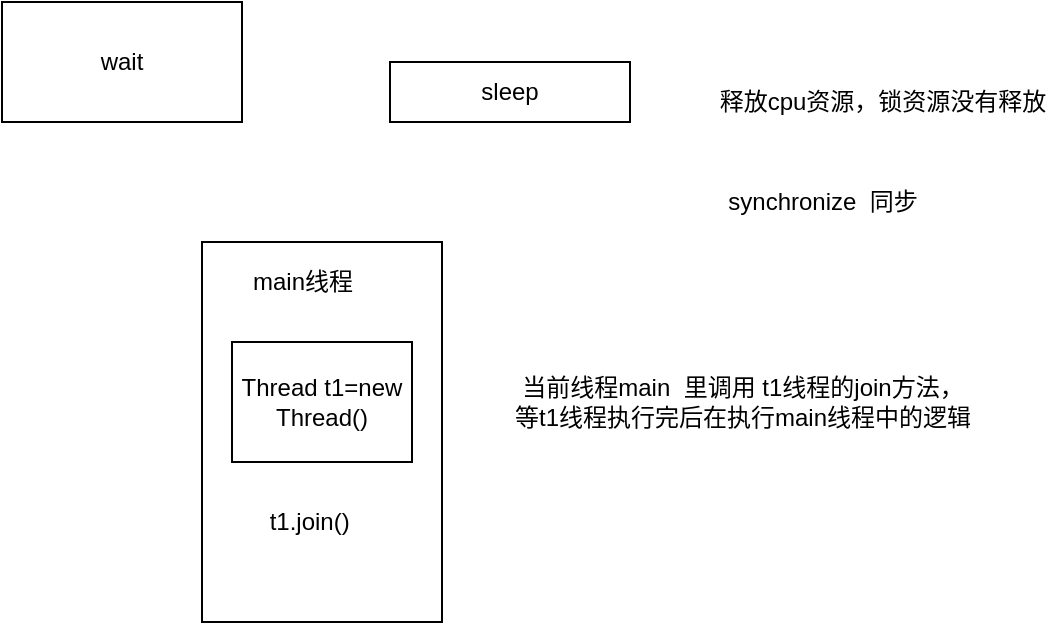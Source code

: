 <mxfile version="16.4.3" type="github">
  <diagram id="MPTiDMnPMbFnQHFzoAAt" name="第 1 页">
    <mxGraphModel dx="865" dy="456" grid="1" gridSize="10" guides="1" tooltips="1" connect="1" arrows="1" fold="1" page="1" pageScale="1" pageWidth="827" pageHeight="1169" math="0" shadow="0">
      <root>
        <mxCell id="0" />
        <mxCell id="1" parent="0" />
        <mxCell id="eaRhNZwLCp4jW2DmWbAI-1" value="sleep" style="whiteSpace=wrap;html=1;" vertex="1" parent="1">
          <mxGeometry x="294" y="150" width="120" height="30" as="geometry" />
        </mxCell>
        <mxCell id="eaRhNZwLCp4jW2DmWbAI-2" value="释放cpu资源，锁资源没有释放" style="text;html=1;align=center;verticalAlign=middle;resizable=0;points=[];autosize=1;strokeColor=none;fillColor=none;" vertex="1" parent="1">
          <mxGeometry x="450" y="160" width="180" height="20" as="geometry" />
        </mxCell>
        <mxCell id="eaRhNZwLCp4jW2DmWbAI-3" value="synchronize&amp;nbsp; 同步" style="text;html=1;align=center;verticalAlign=middle;resizable=0;points=[];autosize=1;strokeColor=none;fillColor=none;" vertex="1" parent="1">
          <mxGeometry x="455" y="210" width="110" height="20" as="geometry" />
        </mxCell>
        <mxCell id="eaRhNZwLCp4jW2DmWbAI-4" value="wait" style="rounded=0;whiteSpace=wrap;html=1;" vertex="1" parent="1">
          <mxGeometry x="100" y="120" width="120" height="60" as="geometry" />
        </mxCell>
        <mxCell id="eaRhNZwLCp4jW2DmWbAI-5" value="" style="rounded=0;whiteSpace=wrap;html=1;" vertex="1" parent="1">
          <mxGeometry x="200" y="240" width="120" height="190" as="geometry" />
        </mxCell>
        <mxCell id="eaRhNZwLCp4jW2DmWbAI-6" value="main线程" style="text;html=1;align=center;verticalAlign=middle;resizable=0;points=[];autosize=1;strokeColor=none;fillColor=none;" vertex="1" parent="1">
          <mxGeometry x="215" y="250" width="70" height="20" as="geometry" />
        </mxCell>
        <mxCell id="eaRhNZwLCp4jW2DmWbAI-7" value="Thread t1=new Thread()" style="rounded=0;whiteSpace=wrap;html=1;" vertex="1" parent="1">
          <mxGeometry x="215" y="290" width="90" height="60" as="geometry" />
        </mxCell>
        <mxCell id="eaRhNZwLCp4jW2DmWbAI-8" value="t1.join()&amp;nbsp; &amp;nbsp;&amp;nbsp;" style="text;html=1;align=center;verticalAlign=middle;resizable=0;points=[];autosize=1;strokeColor=none;fillColor=none;" vertex="1" parent="1">
          <mxGeometry x="225" y="370" width="70" height="20" as="geometry" />
        </mxCell>
        <mxCell id="eaRhNZwLCp4jW2DmWbAI-9" value="当前线程main&amp;nbsp; 里调用 t1线程的join方法，&lt;br&gt;等t1线程执行完后在执行main线程中的逻辑" style="text;html=1;align=center;verticalAlign=middle;resizable=0;points=[];autosize=1;strokeColor=none;fillColor=none;" vertex="1" parent="1">
          <mxGeometry x="350" y="305" width="240" height="30" as="geometry" />
        </mxCell>
      </root>
    </mxGraphModel>
  </diagram>
</mxfile>
